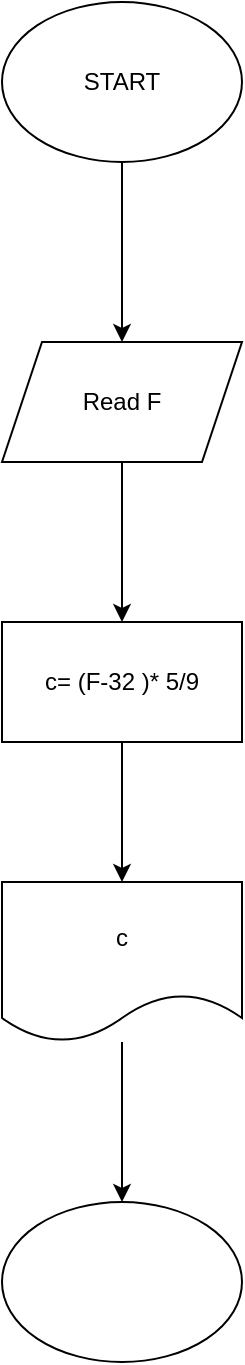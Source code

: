 <mxfile version="13.9.9" type="device"><diagram id="h-WvLCRSJriU_G2USMI3" name="Page-1"><mxGraphModel dx="1024" dy="584" grid="1" gridSize="10" guides="1" tooltips="1" connect="1" arrows="1" fold="1" page="1" pageScale="1" pageWidth="827" pageHeight="1169" math="0" shadow="0"><root><mxCell id="0"/><mxCell id="1" parent="0"/><mxCell id="Qpm3GEb3XHa_hLEIuXwN-3" value="" style="edgeStyle=orthogonalEdgeStyle;rounded=0;orthogonalLoop=1;jettySize=auto;html=1;" parent="1" source="Qpm3GEb3XHa_hLEIuXwN-1" target="Qpm3GEb3XHa_hLEIuXwN-2" edge="1"><mxGeometry relative="1" as="geometry"/></mxCell><mxCell id="Qpm3GEb3XHa_hLEIuXwN-1" value="START" style="ellipse;whiteSpace=wrap;html=1;" parent="1" vertex="1"><mxGeometry x="60" y="20" width="120" height="80" as="geometry"/></mxCell><mxCell id="Qpm3GEb3XHa_hLEIuXwN-5" value="" style="edgeStyle=orthogonalEdgeStyle;rounded=0;orthogonalLoop=1;jettySize=auto;html=1;" parent="1" source="Qpm3GEb3XHa_hLEIuXwN-2" target="Qpm3GEb3XHa_hLEIuXwN-4" edge="1"><mxGeometry relative="1" as="geometry"/></mxCell><mxCell id="Qpm3GEb3XHa_hLEIuXwN-2" value="Read F" style="shape=parallelogram;perimeter=parallelogramPerimeter;whiteSpace=wrap;html=1;fixedSize=1;" parent="1" vertex="1"><mxGeometry x="60" y="190" width="120" height="60" as="geometry"/></mxCell><mxCell id="Qpm3GEb3XHa_hLEIuXwN-7" value="" style="edgeStyle=orthogonalEdgeStyle;rounded=0;orthogonalLoop=1;jettySize=auto;html=1;" parent="1" source="Qpm3GEb3XHa_hLEIuXwN-4" target="Qpm3GEb3XHa_hLEIuXwN-6" edge="1"><mxGeometry relative="1" as="geometry"/></mxCell><mxCell id="Qpm3GEb3XHa_hLEIuXwN-4" value="c= (F-32 )* 5/9" style="whiteSpace=wrap;html=1;" parent="1" vertex="1"><mxGeometry x="60" y="330" width="120" height="60" as="geometry"/></mxCell><mxCell id="Qpm3GEb3XHa_hLEIuXwN-9" value="" style="edgeStyle=orthogonalEdgeStyle;rounded=0;orthogonalLoop=1;jettySize=auto;html=1;" parent="1" source="Qpm3GEb3XHa_hLEIuXwN-6" target="Qpm3GEb3XHa_hLEIuXwN-8" edge="1"><mxGeometry relative="1" as="geometry"/></mxCell><mxCell id="Qpm3GEb3XHa_hLEIuXwN-6" value="c" style="shape=document;whiteSpace=wrap;html=1;boundedLbl=1;" parent="1" vertex="1"><mxGeometry x="60" y="460" width="120" height="80" as="geometry"/></mxCell><mxCell id="Qpm3GEb3XHa_hLEIuXwN-8" value="" style="ellipse;whiteSpace=wrap;html=1;" parent="1" vertex="1"><mxGeometry x="60" y="620" width="120" height="80" as="geometry"/></mxCell></root></mxGraphModel></diagram></mxfile>